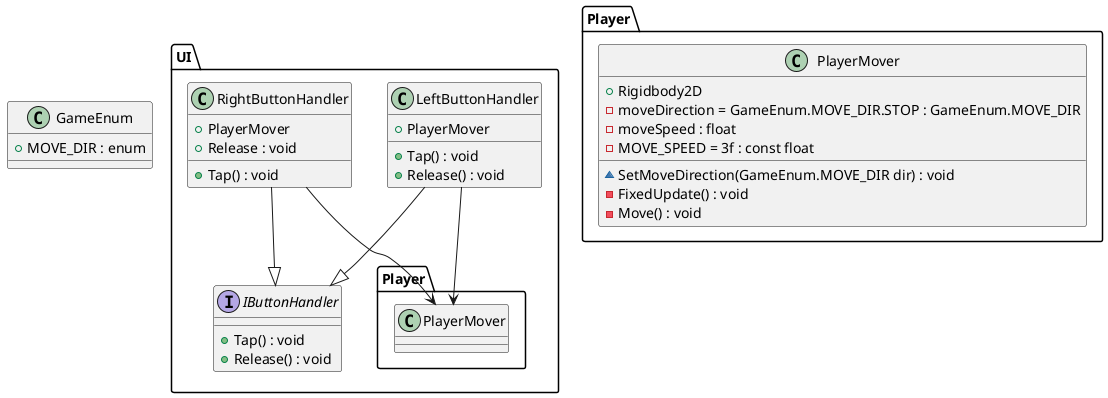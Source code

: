 @startuml TheRun
class GameEnum{
    + MOVE_DIR : enum
}

namespace UI{
    interface IButtonHandler{
        + Tap() : void
        + Release() : void
    }

    class LeftButtonHandler{
        + PlayerMover
        + Tap() : void
        + Release() : void
    }
    LeftButtonHandler --> Player.PlayerMover
    LeftButtonHandler --|> IButtonHandler

    class RightButtonHandler{
        + PlayerMover
        + Tap() : void
        + Release : void
    }
    RightButtonHandler --> Player.PlayerMover
    RightButtonHandler --|> IButtonHandler
}

namespace Player{
    class PlayerMover{
        + Rigidbody2D
        - moveDirection = GameEnum.MOVE_DIR.STOP : GameEnum.MOVE_DIR
        - moveSpeed : float
        - MOVE_SPEED = 3f : const float 
        ~ SetMoveDirection(GameEnum.MOVE_DIR dir) : void
        - FixedUpdate() : void
        - Move() : void
    }
}



@enduml
